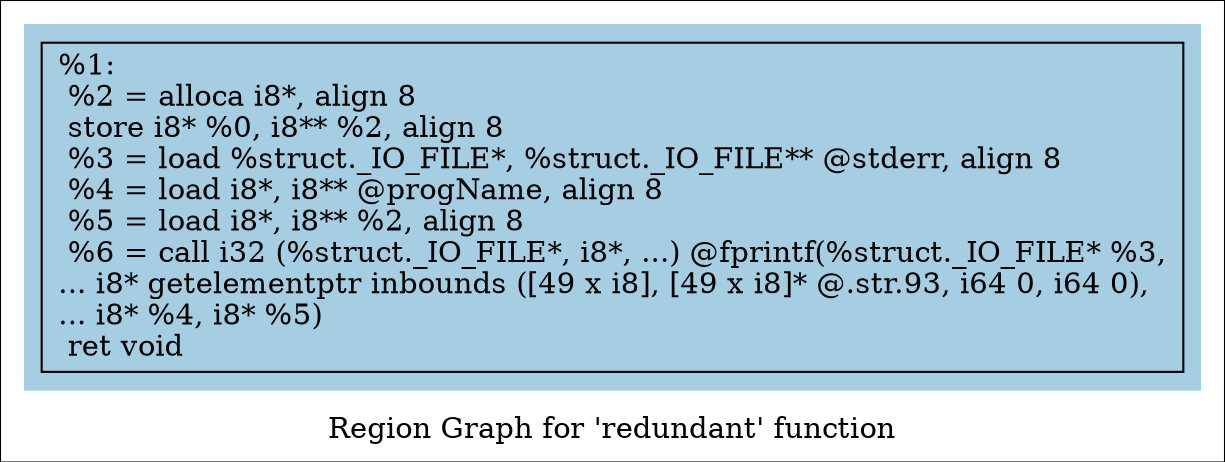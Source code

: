 digraph "Region Graph for 'redundant' function" {
	label="Region Graph for 'redundant' function";

	Node0x2a72970 [shape=record,label="{%1:\l  %2 = alloca i8*, align 8\l  store i8* %0, i8** %2, align 8\l  %3 = load %struct._IO_FILE*, %struct._IO_FILE** @stderr, align 8\l  %4 = load i8*, i8** @progName, align 8\l  %5 = load i8*, i8** %2, align 8\l  %6 = call i32 (%struct._IO_FILE*, i8*, ...) @fprintf(%struct._IO_FILE* %3,\l... i8* getelementptr inbounds ([49 x i8], [49 x i8]* @.str.93, i64 0, i64 0),\l... i8* %4, i8* %5)\l  ret void\l}"];
	colorscheme = "paired12"
        subgraph cluster_0x2b96f10 {
          label = "";
          style = filled;
          color = 1
          Node0x2a72970;
        }
}
